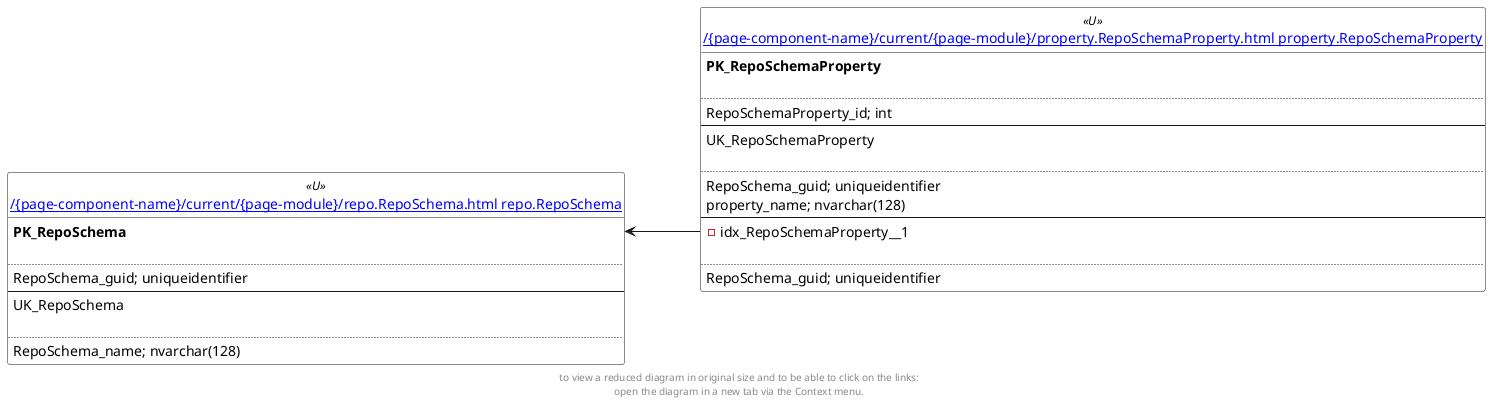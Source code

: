 @startuml
left to right direction
'top to bottom direction
hide circle
'avoide "." issues:
set namespaceSeparator none


skinparam class {
  BackgroundColor White
  BackgroundColor<<FN>> Yellow
  BackgroundColor<<FS>> Yellow
  BackgroundColor<<FT>> LightGray
  BackgroundColor<<IF>> Yellow
  BackgroundColor<<IS>> Yellow
  BackgroundColor<<P>> Aqua
  BackgroundColor<<PC>> Aqua
  BackgroundColor<<SN>> Yellow
  BackgroundColor<<SO>> SlateBlue
  BackgroundColor<<TF>> LightGray
  BackgroundColor<<TR>> Tomato
  BackgroundColor<<U>> White
  BackgroundColor<<V>> WhiteSmoke
  BackgroundColor<<X>> Aqua
}


entity "[[{site-url}/{page-component-name}/current/{page-module}/property.RepoSchemaProperty.html property.RepoSchemaProperty]]" as property.RepoSchemaProperty << U >> {
**PK_RepoSchemaProperty**

..
RepoSchemaProperty_id; int
--
UK_RepoSchemaProperty

..
RepoSchema_guid; uniqueidentifier
property_name; nvarchar(128)
--
- idx_RepoSchemaProperty__1

..
RepoSchema_guid; uniqueidentifier
}

entity "[[{site-url}/{page-component-name}/current/{page-module}/repo.RepoSchema.html repo.RepoSchema]]" as repo.RepoSchema << U >> {
**PK_RepoSchema**

..
RepoSchema_guid; uniqueidentifier
--
UK_RepoSchema

..
RepoSchema_name; nvarchar(128)
}

repo.RepoSchema::PK_RepoSchema <-- property.RepoSchemaProperty::idx_RepoSchemaProperty__1
footer
to view a reduced diagram in original size and to be able to click on the links:
open the diagram in a new tab via the Context menu.
end footer

@enduml

